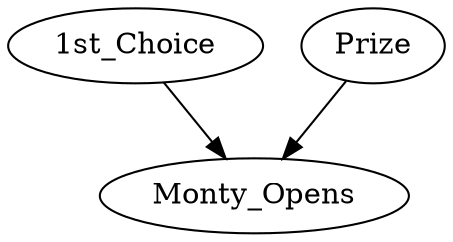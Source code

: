 strict digraph "" {
Monty_Opens;
"1st_Choice";
Prize;
"1st_Choice" -> Monty_Opens;
Prize -> Monty_Opens;
}
